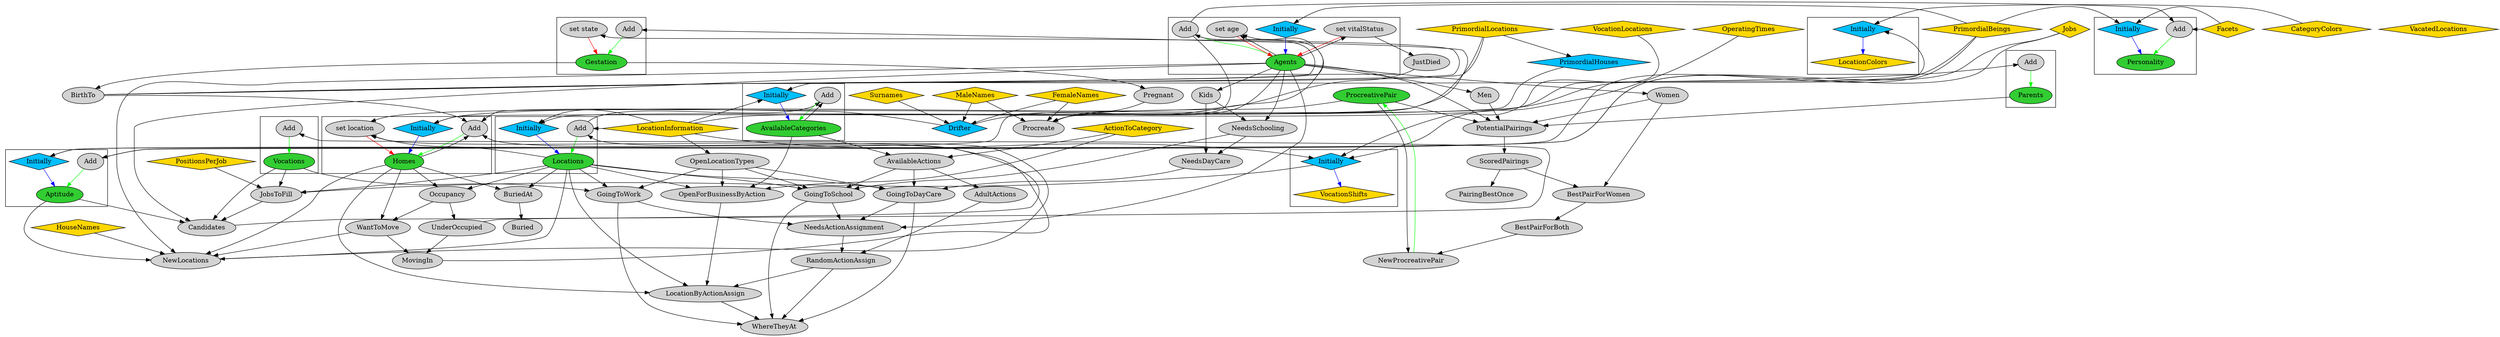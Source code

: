 digraph {
node [ style="filled"]
subgraph "cluster_Agents"{
v6 [ label = "Add"];
v19 [ label = "Agents" fillcolor="limegreen"];
v20 [ label = "Initially" fillcolor="deepskyblue" shape="diamond"];
v22 [ label = "set vitalStatus"];
v23 [ label = "set age"];
}
subgraph "cluster_Personality"{
v4 [ label = "Personality" fillcolor="limegreen"];
v5 [ label = "Add"];
v29 [ label = "Initially" fillcolor="deepskyblue" shape="diamond"];
}
subgraph "cluster_Aptitude"{
v31 [ label = "Aptitude" fillcolor="limegreen"];
v32 [ label = "Add"];
v33 [ label = "Initially" fillcolor="deepskyblue" shape="diamond"];
}
subgraph "cluster_Gestation"{
v8 [ label = "Gestation" fillcolor="limegreen"];
v9 [ label = "Add"];
v27 [ label = "set state"];
}
subgraph "cluster_Parents"{
v25 [ label = "Parents" fillcolor="limegreen"];
v26 [ label = "Add"];
}
subgraph "cluster_LocationColors"{
v38 [ label = "LocationColors" fillcolor="gold" shape="diamond"];
v39 [ label = "Initially" fillcolor="deepskyblue" shape="diamond"];
}
subgraph "cluster_Locations"{
v42 [ label = "Locations" fillcolor="limegreen"];
v43 [ label = "Add"];
v44 [ label = "Initially" fillcolor="deepskyblue" shape="diamond"];
}
subgraph "cluster_AvailableCategories"{
v56 [ label = "AvailableCategories" fillcolor="limegreen"];
v57 [ label = "Add"];
v58 [ label = "Initially" fillcolor="deepskyblue" shape="diamond"];
}
subgraph "cluster_Homes"{
v47 [ label = "Homes" fillcolor="limegreen"];
v48 [ label = "Add"];
v51 [ label = "Initially" fillcolor="deepskyblue" shape="diamond"];
v53 [ label = "set location"];
}
subgraph "cluster_VocationShifts"{
v64 [ label = "VocationShifts" fillcolor="gold" shape="diamond"];
v65 [ label = "Initially" fillcolor="deepskyblue" shape="diamond"];
}
subgraph "cluster_Vocations"{
v66 [ label = "Vocations" fillcolor="limegreen"];
v67 [ label = "Add"];
}
v0 [ label = "MaleNames" fillcolor="gold" shape="diamond"];
v1 [ label = "FemaleNames" fillcolor="gold" shape="diamond"];
v2 [ label = "Surnames" fillcolor="gold" shape="diamond"];
v3 [ label = "Facets" fillcolor="gold" shape="diamond"];
v7 [ label = "BirthTo"];
v10 [ label = "Procreate"];
v11 [ label = "Pregnant"];
v12 [ label = "ProcreativePair" fillcolor="limegreen"];
v13 [ label = "NewProcreativePair"];
v14 [ label = "BestPairForBoth"];
v15 [ label = "BestPairForWomen"];
v16 [ label = "ScoredPairings"];
v17 [ label = "PotentialPairings"];
v18 [ label = "Women"];
v21 [ label = "PrimordialBeings" fillcolor="gold" shape="diamond"];
v24 [ label = "Men"];
v28 [ label = "Drifter" fillcolor="deepskyblue" shape="diamond"];
v30 [ label = "Jobs" fillcolor="gold" shape="diamond"];
v34 [ label = "JustDied"];
v35 [ label = "PairingBestOnce"];
v36 [ label = "LocationInformation" fillcolor="gold" shape="diamond"];
v37 [ label = "CategoryColors" fillcolor="gold" shape="diamond"];
v40 [ label = "PrimordialLocations" fillcolor="gold" shape="diamond"];
v41 [ label = "NewLocations"];
v45 [ label = "HouseNames" fillcolor="gold" shape="diamond"];
v46 [ label = "WantToMove"];
v49 [ label = "UnderOccupied"];
v50 [ label = "Occupancy"];
v52 [ label = "PrimordialHouses" fillcolor="deepskyblue" shape="diamond"];
v54 [ label = "MovingIn"];
v55 [ label = "VacatedLocations" fillcolor="gold" shape="diamond"];
v59 [ label = "BuriedAt"];
v60 [ label = "Buried"];
v61 [ label = "VocationLocations" fillcolor="gold" shape="diamond"];
v62 [ label = "PositionsPerJob" fillcolor="gold" shape="diamond"];
v63 [ label = "OperatingTimes" fillcolor="gold" shape="diamond"];
v68 [ label = "Candidates"];
v69 [ label = "JobsToFill"];
v70 [ label = "ActionToCategory" fillcolor="gold" shape="diamond"];
v71 [ label = "AvailableActions"];
v72 [ label = "OpenLocationTypes"];
v73 [ label = "Kids"];
v74 [ label = "NeedsSchooling"];
v75 [ label = "NeedsDayCare"];
v76 [ label = "GoingToSchool"];
v77 [ label = "GoingToDayCare"];
v78 [ label = "GoingToWork"];
v79 [ label = "WhereTheyAt"];
v80 [ label = "RandomActionAssign"];
v81 [ label = "AdultActions"];
v82 [ label = "NeedsActionAssignment"];
v83 [ label = "LocationByActionAssign"];
v84 [ label = "OpenForBusinessByAction"];
v5 -> v4 [ color="green" ]
v6 -> v5 [ constraint="false" ]
v7 -> v6 [ constraint="false" ]
v8 -> v7
v9 -> v8 [ color="green" ]
v10 -> v9 [ constraint="false" ]
v11 -> v10
v8 -> v11
v12 -> v10
v13 -> v12 [ color="green" ]
v12 -> v13
v14 -> v13
v15 -> v14
v16 -> v15
v17 -> v16
v12 -> v17
v18 -> v17
v19 -> v18
v6 -> v19 [ color="green" ]
v20 -> v19 [ color="blue" ]
v21 -> v20 [ constraint="false" ]
v22 -> v19 [ color="red" ]
v19 -> v22 [ constraint="false" ]
v23 -> v19 [ color="red" ]
v7 -> v23 [ constraint="false" ]
v19 -> v23 [ constraint="false" ]
v24 -> v17
v19 -> v24
v19 -> v17
v25 -> v17
v26 -> v25 [ color="green" ]
v7 -> v26 [ constraint="false" ]
v18 -> v15
v19 -> v10
v0 -> v10
v1 -> v10
v27 -> v8 [ color="red" ]
v7 -> v27 [ constraint="false" ]
v28 -> v6 [ constraint="false" ]
v2 -> v28
v0 -> v28
v1 -> v28
v3 -> v5 [ constraint="false" ]
v29 -> v4 [ color="blue" ]
v21 -> v29 [ constraint="false" ]
v3 -> v29 [ constraint="false" ]
v32 -> v31 [ color="green" ]
v6 -> v32 [ constraint="false" ]
v30 -> v32 [ constraint="false" ]
v33 -> v31 [ color="blue" ]
v21 -> v33 [ constraint="false" ]
v30 -> v33 [ constraint="false" ]
v22 -> v34
v16 -> v35
v39 -> v38 [ color="blue" ]
v36 -> v39 [ constraint="false" ]
v37 -> v39 [ constraint="false" ]
v42 -> v41
v43 -> v42 [ color="green" ]
v41 -> v43 [ constraint="false" ]
v36 -> v43 [ constraint="false" ]
v44 -> v42 [ color="blue" ]
v40 -> v44 [ constraint="false" ]
v36 -> v44 [ constraint="false" ]
v45 -> v41
v46 -> v41
v47 -> v46
v48 -> v47 [ color="green" ]
v7 -> v48 [ constraint="false" ]
v47 -> v48 [ constraint="false" ]
v49 -> v48 [ constraint="false" ]
v50 -> v49
v42 -> v50
v47 -> v50
v28 -> v48 [ constraint="false" ]
v51 -> v47 [ color="blue" ]
v52 -> v51 [ constraint="false" ]
v40 -> v52
v21 -> v51 [ constraint="false" ]
v53 -> v47 [ color="red" ]
v34 -> v53 [ constraint="false" ]
v42 -> v53 [ constraint="false" ]
v54 -> v53 [ constraint="false" ]
v46 -> v54
v49 -> v54
v50 -> v46
v47 -> v41
v19 -> v41
v31 -> v41
v57 -> v56 [ color="green" ]
v43 -> v57 [ constraint="false" ]
v56 -> v57 [ constraint="false" ]
v58 -> v56 [ color="blue" ]
v36 -> v58 [ constraint="false" ]
v40 -> v58 [ constraint="false" ]
v42 -> v59
v47 -> v59
v59 -> v60
v65 -> v64 [ color="blue" ]
v61 -> v65 [ constraint="false" ]
v36 -> v65 [ constraint="false" ]
v63 -> v65 [ constraint="false" ]
v67 -> v66 [ color="green" ]
v68 -> v67 [ constraint="false" ]
v69 -> v68
v42 -> v69
v65 -> v69
v62 -> v69
v66 -> v69
v66 -> v68
v19 -> v68
v31 -> v68
v70 -> v71
v56 -> v71
v36 -> v72
v19 -> v73
v73 -> v74
v19 -> v74
v74 -> v75
v73 -> v75
v71 -> v76
v72 -> v76
v42 -> v76
v74 -> v76
v71 -> v77
v72 -> v77
v42 -> v77
v75 -> v77
v66 -> v78
v72 -> v78
v42 -> v78
v76 -> v79
v77 -> v79
v78 -> v79
v80 -> v79
v81 -> v80
v71 -> v81
v82 -> v80
v78 -> v82
v77 -> v82
v76 -> v82
v19 -> v82
v83 -> v79
v80 -> v83
v47 -> v83
v84 -> v83
v70 -> v84
v56 -> v84
v72 -> v84
v42 -> v84
v42 -> v83
}
